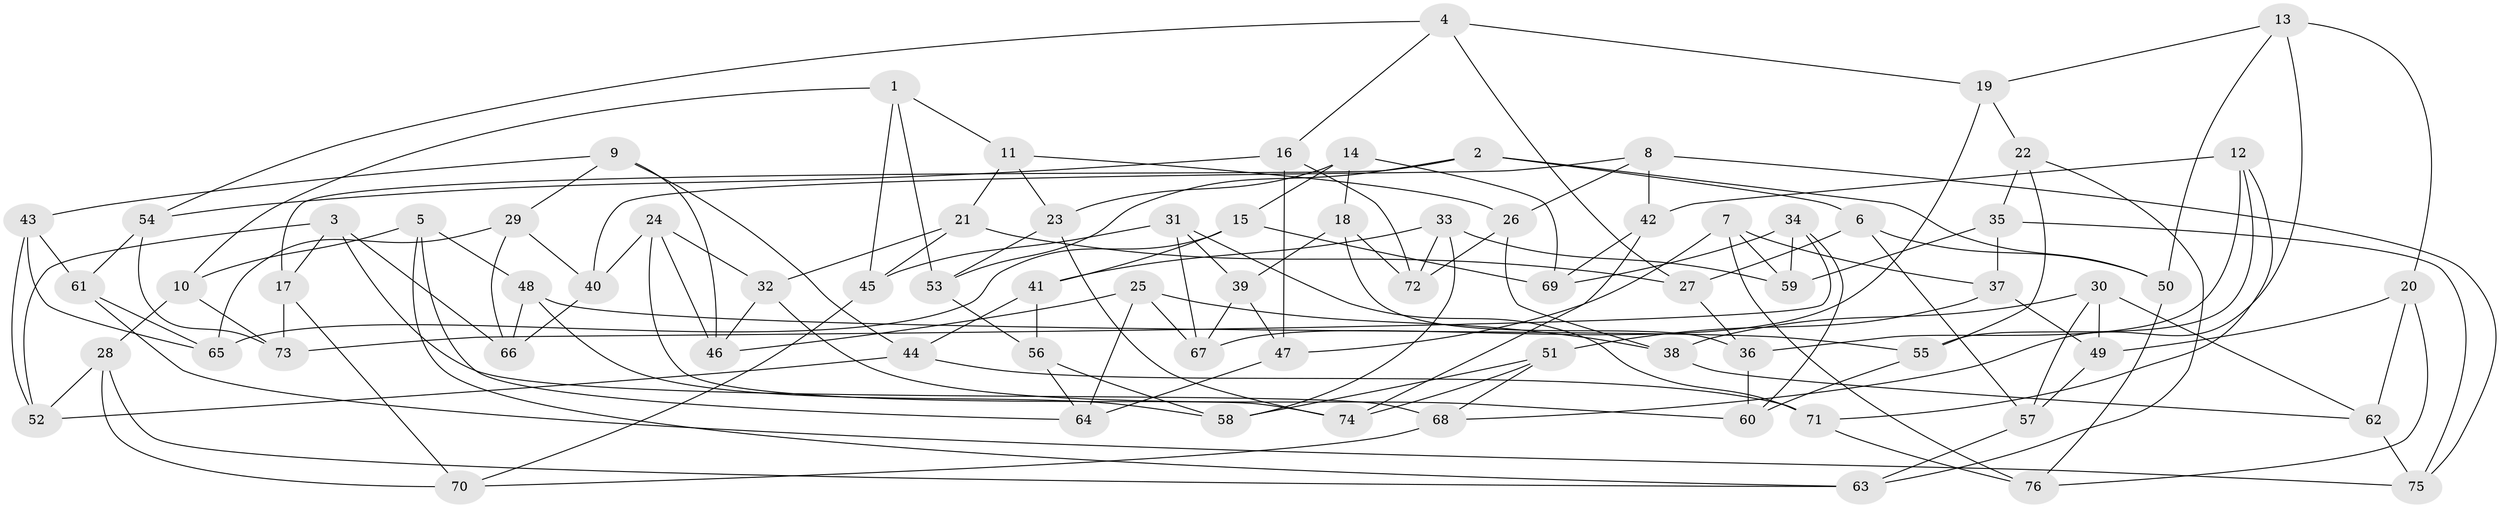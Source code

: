 // coarse degree distribution, {9: 0.08695652173913043, 8: 0.30434782608695654, 6: 0.13043478260869565, 7: 0.043478260869565216, 4: 0.13043478260869565, 5: 0.13043478260869565, 11: 0.043478260869565216, 3: 0.13043478260869565}
// Generated by graph-tools (version 1.1) at 2025/54/03/04/25 22:54:06]
// undirected, 76 vertices, 152 edges
graph export_dot {
  node [color=gray90,style=filled];
  1;
  2;
  3;
  4;
  5;
  6;
  7;
  8;
  9;
  10;
  11;
  12;
  13;
  14;
  15;
  16;
  17;
  18;
  19;
  20;
  21;
  22;
  23;
  24;
  25;
  26;
  27;
  28;
  29;
  30;
  31;
  32;
  33;
  34;
  35;
  36;
  37;
  38;
  39;
  40;
  41;
  42;
  43;
  44;
  45;
  46;
  47;
  48;
  49;
  50;
  51;
  52;
  53;
  54;
  55;
  56;
  57;
  58;
  59;
  60;
  61;
  62;
  63;
  64;
  65;
  66;
  67;
  68;
  69;
  70;
  71;
  72;
  73;
  74;
  75;
  76;
  1 -- 45;
  1 -- 10;
  1 -- 11;
  1 -- 53;
  2 -- 50;
  2 -- 53;
  2 -- 6;
  2 -- 17;
  3 -- 68;
  3 -- 66;
  3 -- 52;
  3 -- 17;
  4 -- 16;
  4 -- 27;
  4 -- 54;
  4 -- 19;
  5 -- 48;
  5 -- 64;
  5 -- 63;
  5 -- 10;
  6 -- 57;
  6 -- 27;
  6 -- 50;
  7 -- 59;
  7 -- 47;
  7 -- 76;
  7 -- 37;
  8 -- 40;
  8 -- 75;
  8 -- 26;
  8 -- 42;
  9 -- 29;
  9 -- 44;
  9 -- 43;
  9 -- 46;
  10 -- 73;
  10 -- 28;
  11 -- 23;
  11 -- 21;
  11 -- 26;
  12 -- 55;
  12 -- 42;
  12 -- 36;
  12 -- 71;
  13 -- 68;
  13 -- 50;
  13 -- 19;
  13 -- 20;
  14 -- 15;
  14 -- 23;
  14 -- 69;
  14 -- 18;
  15 -- 41;
  15 -- 65;
  15 -- 69;
  16 -- 47;
  16 -- 72;
  16 -- 54;
  17 -- 73;
  17 -- 70;
  18 -- 72;
  18 -- 36;
  18 -- 39;
  19 -- 67;
  19 -- 22;
  20 -- 62;
  20 -- 76;
  20 -- 49;
  21 -- 45;
  21 -- 27;
  21 -- 32;
  22 -- 63;
  22 -- 55;
  22 -- 35;
  23 -- 74;
  23 -- 53;
  24 -- 40;
  24 -- 74;
  24 -- 32;
  24 -- 46;
  25 -- 64;
  25 -- 38;
  25 -- 67;
  25 -- 46;
  26 -- 72;
  26 -- 38;
  27 -- 36;
  28 -- 70;
  28 -- 52;
  28 -- 63;
  29 -- 66;
  29 -- 65;
  29 -- 40;
  30 -- 62;
  30 -- 38;
  30 -- 49;
  30 -- 57;
  31 -- 67;
  31 -- 39;
  31 -- 45;
  31 -- 71;
  32 -- 60;
  32 -- 46;
  33 -- 59;
  33 -- 41;
  33 -- 58;
  33 -- 72;
  34 -- 60;
  34 -- 69;
  34 -- 59;
  34 -- 73;
  35 -- 75;
  35 -- 37;
  35 -- 59;
  36 -- 60;
  37 -- 49;
  37 -- 51;
  38 -- 62;
  39 -- 67;
  39 -- 47;
  40 -- 66;
  41 -- 56;
  41 -- 44;
  42 -- 74;
  42 -- 69;
  43 -- 61;
  43 -- 52;
  43 -- 65;
  44 -- 71;
  44 -- 52;
  45 -- 70;
  47 -- 64;
  48 -- 55;
  48 -- 66;
  48 -- 58;
  49 -- 57;
  50 -- 76;
  51 -- 68;
  51 -- 58;
  51 -- 74;
  53 -- 56;
  54 -- 73;
  54 -- 61;
  55 -- 60;
  56 -- 64;
  56 -- 58;
  57 -- 63;
  61 -- 75;
  61 -- 65;
  62 -- 75;
  68 -- 70;
  71 -- 76;
}
